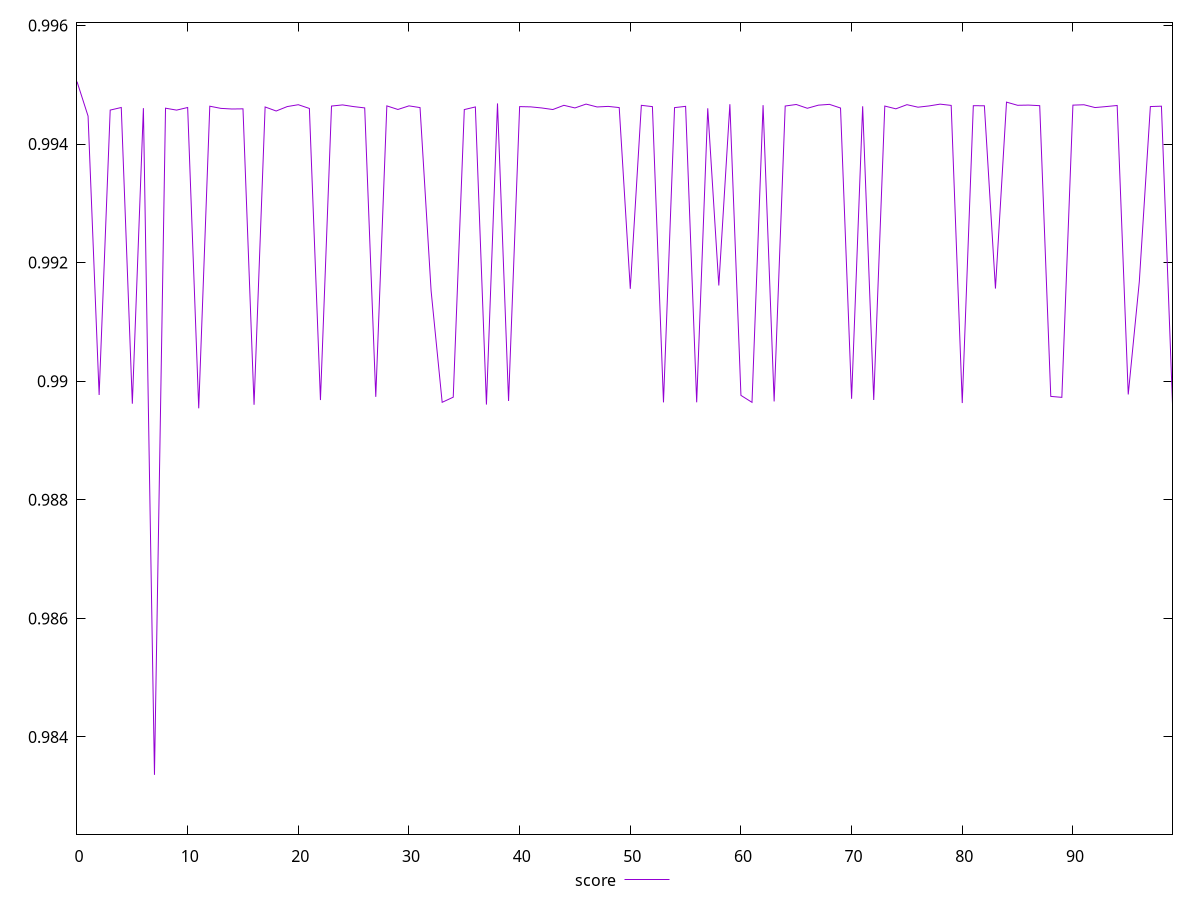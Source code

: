 reset

$score <<EOF
0 0.9950528285962085
1 0.9944709079124538
2 0.9897683570038219
3 0.9945722784204183
4 0.9946159874416284
5 0.9896205375916258
6 0.9946053214492175
7 0.9833619866068815
8 0.9946043054795852
9 0.9945718490260528
10 0.9946158535207787
11 0.9895427540281219
12 0.994637775880202
13 0.9946012097720174
14 0.9945905124585406
15 0.9945934581450857
16 0.9896027398899722
17 0.9946250081322277
18 0.9945568114335104
19 0.9946316528530168
20 0.9946630123997424
21 0.9945999214705582
22 0.9896819931211824
23 0.9946403891854114
24 0.9946596383256985
25 0.9946311032522981
26 0.9946091761755578
27 0.9897367311217861
28 0.9946433284647959
29 0.994582616846899
30 0.9946435536166729
31 0.994614391952273
32 0.99152493193546
33 0.9896442437660908
34 0.9897307787076179
35 0.9945808695406415
36 0.994625280656398
37 0.9896062380422985
38 0.9946852145958028
39 0.9896668753393716
40 0.9946310481229194
41 0.9946266297540032
42 0.9946080903507398
43 0.9945817087695772
44 0.99465271396435
45 0.9946085779861579
46 0.9946733163497414
47 0.9946251285122396
48 0.9946345555367861
49 0.9946147736955526
50 0.9915574605970447
51 0.9946526356763219
52 0.9946307173380127
53 0.9896433278672585
54 0.9946138678604153
55 0.9946353887203583
56 0.9896444703990249
57 0.9946024693405693
58 0.9916140027071173
59 0.9946708094289252
60 0.9897610788973294
61 0.9896435585137582
62 0.9946560629125873
63 0.9896587666230123
64 0.9946408680241621
65 0.9946666492731713
66 0.9946030143606732
67 0.9946555001427138
68 0.9946689182881583
69 0.9946071803474712
70 0.9897035355454026
71 0.9946363603708492
72 0.9896832603297967
73 0.9946403758375446
74 0.9945936680269727
75 0.9946635945535979
76 0.9946211231540849
77 0.9946424161123866
78 0.9946725854606873
79 0.994651204690999
80 0.9896323260138236
81 0.9946465149746573
82 0.9946449410676221
83 0.9915628014760262
84 0.9947065873791716
85 0.9946532119899669
86 0.9946564891238394
87 0.9946468800597252
88 0.9897440543811191
89 0.9897276915701145
90 0.994655923056639
91 0.9946622588578184
92 0.9946148975904634
93 0.9946316461711866
94 0.9946500183782434
95 0.9897765062133206
96 0.9916777265253255
97 0.9946318098742879
98 0.9946382181712239
99 0.9896157592397599
EOF

set key outside below
set xrange [0:99]
set yrange [0.9823619866068815:0.9960528285962085]
set terminal svg size 640, 490 enhanced background rgb 'white'
set output "report_00007_2020-12-11T15:55:29.892Z/first-cpu-idle/samples/pages+cached/score/values.svg"

plot $score title "score" with line

reset
